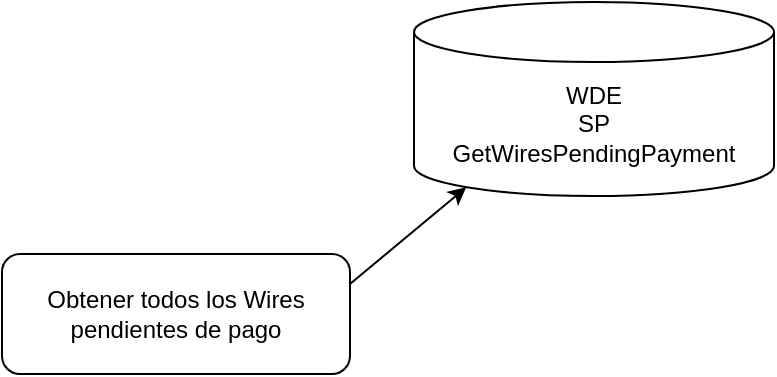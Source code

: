 <mxfile version="23.0.2" type="github">
  <diagram name="Página-1" id="rmHsDb4b7Zy-fFYQMJHF">
    <mxGraphModel dx="989" dy="509" grid="0" gridSize="10" guides="1" tooltips="1" connect="1" arrows="1" fold="1" page="0" pageScale="1" pageWidth="827" pageHeight="1169" background="#ffffff" math="0" shadow="0">
      <root>
        <mxCell id="0" />
        <mxCell id="1" parent="0" />
        <mxCell id="ib3yN-KZ3-Id2-LQBJem-1" value="Obtener todos los Wires pendientes de pago" style="rounded=1;whiteSpace=wrap;html=1;" vertex="1" parent="1">
          <mxGeometry x="154" y="186" width="174" height="60" as="geometry" />
        </mxCell>
        <mxCell id="ib3yN-KZ3-Id2-LQBJem-3" value="WDE&lt;br&gt;SP&lt;br&gt;GetWiresPendingPayment" style="shape=cylinder3;whiteSpace=wrap;html=1;boundedLbl=1;backgroundOutline=1;size=15;" vertex="1" parent="1">
          <mxGeometry x="360" y="60" width="180" height="97" as="geometry" />
        </mxCell>
        <mxCell id="ib3yN-KZ3-Id2-LQBJem-5" value="" style="endArrow=classic;html=1;rounded=0;exitX=1;exitY=0.25;exitDx=0;exitDy=0;entryX=0.145;entryY=1;entryDx=0;entryDy=-4.35;entryPerimeter=0;" edge="1" parent="1" source="ib3yN-KZ3-Id2-LQBJem-1" target="ib3yN-KZ3-Id2-LQBJem-3">
          <mxGeometry width="50" height="50" relative="1" as="geometry">
            <mxPoint x="355" y="360" as="sourcePoint" />
            <mxPoint x="439" y="230" as="targetPoint" />
          </mxGeometry>
        </mxCell>
      </root>
    </mxGraphModel>
  </diagram>
</mxfile>
